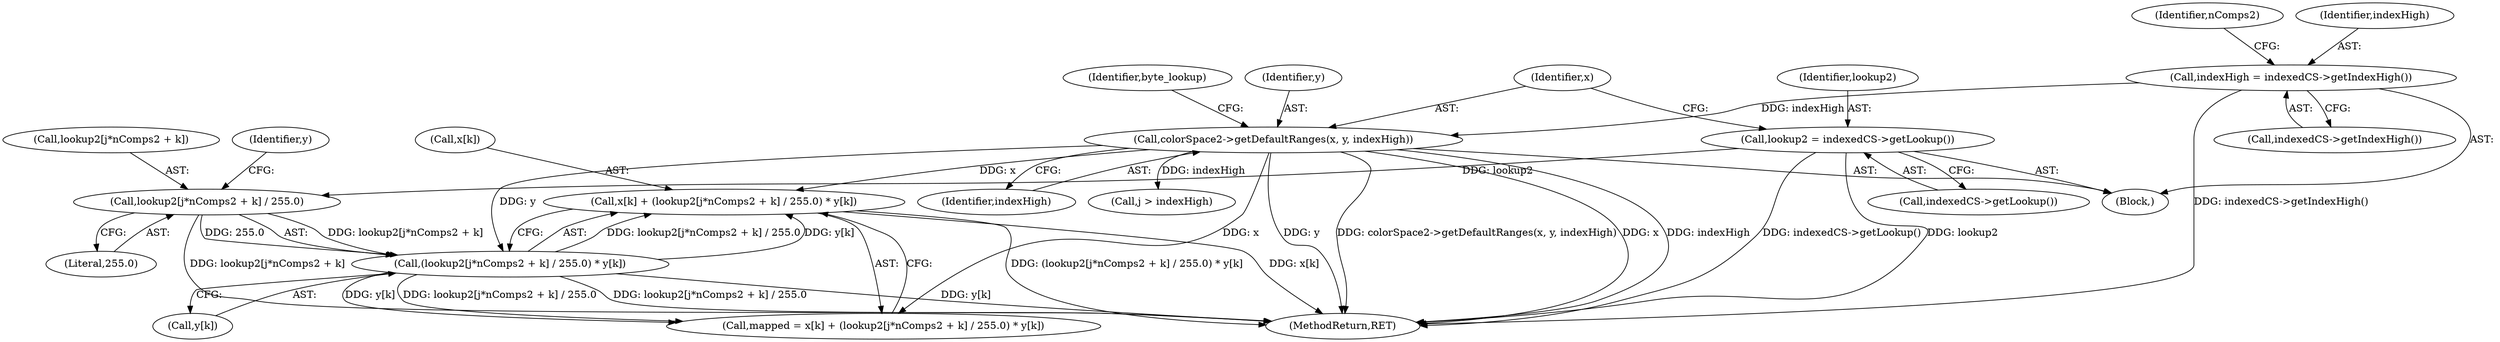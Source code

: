 digraph "0_poppler_7b2d314a61fd0e12f47c62996cb49ec0d1ba747a_4@array" {
"1000345" [label="(Call,x[k] + (lookup2[j*nComps2 + k] / 255.0) * y[k])"];
"1000263" [label="(Call,colorSpace2->getDefaultRanges(x, y, indexHigh))"];
"1000254" [label="(Call,indexHigh = indexedCS->getIndexHigh())"];
"1000349" [label="(Call,(lookup2[j*nComps2 + k] / 255.0) * y[k])"];
"1000350" [label="(Call,lookup2[j*nComps2 + k] / 255.0)"];
"1000260" [label="(Call,lookup2 = indexedCS->getLookup())"];
"1000343" [label="(Call,mapped = x[k] + (lookup2[j*nComps2 + k] / 255.0) * y[k])"];
"1000268" [label="(Identifier,byte_lookup)"];
"1000265" [label="(Identifier,y)"];
"1000359" [label="(Call,y[k])"];
"1000264" [label="(Identifier,x)"];
"1000266" [label="(Identifier,indexHigh)"];
"1000256" [label="(Call,indexedCS->getIndexHigh())"];
"1000258" [label="(Identifier,nComps2)"];
"1000255" [label="(Identifier,indexHigh)"];
"1000254" [label="(Call,indexHigh = indexedCS->getIndexHigh())"];
"1000346" [label="(Call,x[k])"];
"1000260" [label="(Call,lookup2 = indexedCS->getLookup())"];
"1000262" [label="(Call,indexedCS->getLookup())"];
"1000345" [label="(Call,x[k] + (lookup2[j*nComps2 + k] / 255.0) * y[k])"];
"1000263" [label="(Call,colorSpace2->getDefaultRanges(x, y, indexHigh))"];
"1000349" [label="(Call,(lookup2[j*nComps2 + k] / 255.0) * y[k])"];
"1000350" [label="(Call,lookup2[j*nComps2 + k] / 255.0)"];
"1000594" [label="(MethodReturn,RET)"];
"1000336" [label="(Call,j > indexHigh)"];
"1000358" [label="(Literal,255.0)"];
"1000360" [label="(Identifier,y)"];
"1000261" [label="(Identifier,lookup2)"];
"1000245" [label="(Block,)"];
"1000351" [label="(Call,lookup2[j*nComps2 + k])"];
"1000345" -> "1000343"  [label="AST: "];
"1000345" -> "1000349"  [label="CFG: "];
"1000346" -> "1000345"  [label="AST: "];
"1000349" -> "1000345"  [label="AST: "];
"1000343" -> "1000345"  [label="CFG: "];
"1000345" -> "1000594"  [label="DDG: (lookup2[j*nComps2 + k] / 255.0) * y[k]"];
"1000345" -> "1000594"  [label="DDG: x[k]"];
"1000263" -> "1000345"  [label="DDG: x"];
"1000349" -> "1000345"  [label="DDG: lookup2[j*nComps2 + k] / 255.0"];
"1000349" -> "1000345"  [label="DDG: y[k]"];
"1000263" -> "1000245"  [label="AST: "];
"1000263" -> "1000266"  [label="CFG: "];
"1000264" -> "1000263"  [label="AST: "];
"1000265" -> "1000263"  [label="AST: "];
"1000266" -> "1000263"  [label="AST: "];
"1000268" -> "1000263"  [label="CFG: "];
"1000263" -> "1000594"  [label="DDG: y"];
"1000263" -> "1000594"  [label="DDG: colorSpace2->getDefaultRanges(x, y, indexHigh)"];
"1000263" -> "1000594"  [label="DDG: x"];
"1000263" -> "1000594"  [label="DDG: indexHigh"];
"1000254" -> "1000263"  [label="DDG: indexHigh"];
"1000263" -> "1000336"  [label="DDG: indexHigh"];
"1000263" -> "1000343"  [label="DDG: x"];
"1000263" -> "1000349"  [label="DDG: y"];
"1000254" -> "1000245"  [label="AST: "];
"1000254" -> "1000256"  [label="CFG: "];
"1000255" -> "1000254"  [label="AST: "];
"1000256" -> "1000254"  [label="AST: "];
"1000258" -> "1000254"  [label="CFG: "];
"1000254" -> "1000594"  [label="DDG: indexedCS->getIndexHigh()"];
"1000349" -> "1000359"  [label="CFG: "];
"1000350" -> "1000349"  [label="AST: "];
"1000359" -> "1000349"  [label="AST: "];
"1000349" -> "1000594"  [label="DDG: lookup2[j*nComps2 + k] / 255.0"];
"1000349" -> "1000594"  [label="DDG: y[k]"];
"1000349" -> "1000343"  [label="DDG: lookup2[j*nComps2 + k] / 255.0"];
"1000349" -> "1000343"  [label="DDG: y[k]"];
"1000350" -> "1000349"  [label="DDG: lookup2[j*nComps2 + k]"];
"1000350" -> "1000349"  [label="DDG: 255.0"];
"1000350" -> "1000358"  [label="CFG: "];
"1000351" -> "1000350"  [label="AST: "];
"1000358" -> "1000350"  [label="AST: "];
"1000360" -> "1000350"  [label="CFG: "];
"1000350" -> "1000594"  [label="DDG: lookup2[j*nComps2 + k]"];
"1000260" -> "1000350"  [label="DDG: lookup2"];
"1000260" -> "1000245"  [label="AST: "];
"1000260" -> "1000262"  [label="CFG: "];
"1000261" -> "1000260"  [label="AST: "];
"1000262" -> "1000260"  [label="AST: "];
"1000264" -> "1000260"  [label="CFG: "];
"1000260" -> "1000594"  [label="DDG: indexedCS->getLookup()"];
"1000260" -> "1000594"  [label="DDG: lookup2"];
}
